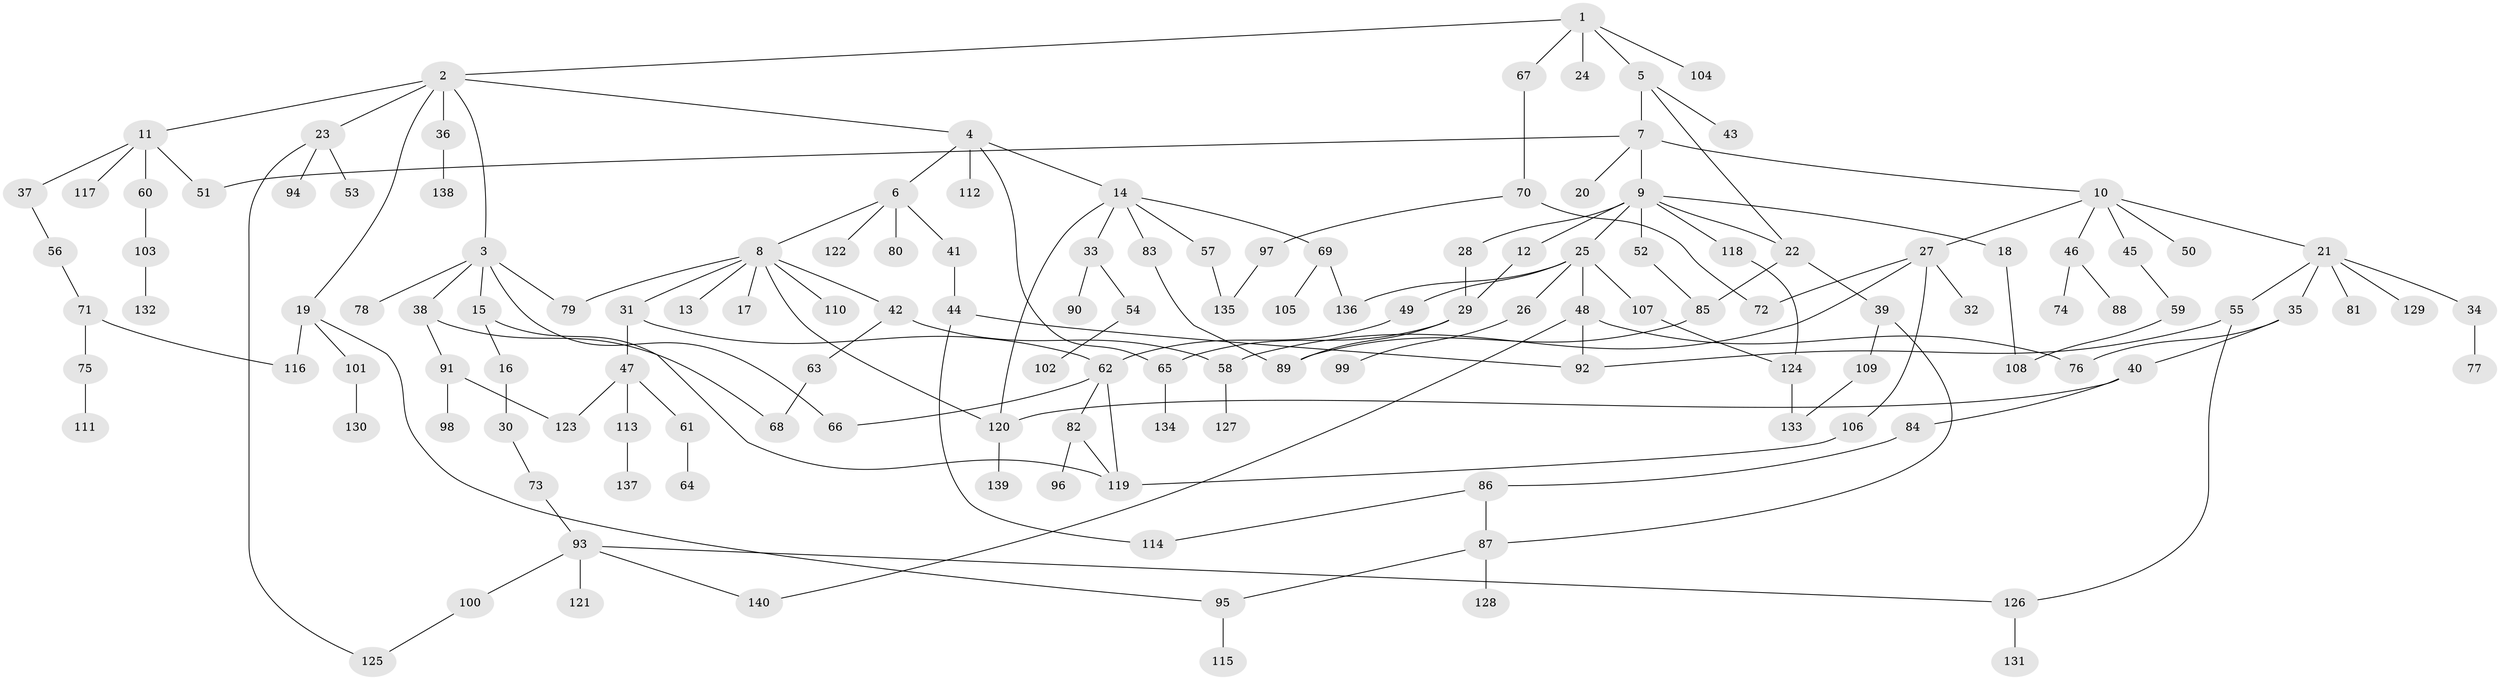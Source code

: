 // Generated by graph-tools (version 1.1) at 2025/13/03/09/25 04:13:18]
// undirected, 140 vertices, 173 edges
graph export_dot {
graph [start="1"]
  node [color=gray90,style=filled];
  1;
  2;
  3;
  4;
  5;
  6;
  7;
  8;
  9;
  10;
  11;
  12;
  13;
  14;
  15;
  16;
  17;
  18;
  19;
  20;
  21;
  22;
  23;
  24;
  25;
  26;
  27;
  28;
  29;
  30;
  31;
  32;
  33;
  34;
  35;
  36;
  37;
  38;
  39;
  40;
  41;
  42;
  43;
  44;
  45;
  46;
  47;
  48;
  49;
  50;
  51;
  52;
  53;
  54;
  55;
  56;
  57;
  58;
  59;
  60;
  61;
  62;
  63;
  64;
  65;
  66;
  67;
  68;
  69;
  70;
  71;
  72;
  73;
  74;
  75;
  76;
  77;
  78;
  79;
  80;
  81;
  82;
  83;
  84;
  85;
  86;
  87;
  88;
  89;
  90;
  91;
  92;
  93;
  94;
  95;
  96;
  97;
  98;
  99;
  100;
  101;
  102;
  103;
  104;
  105;
  106;
  107;
  108;
  109;
  110;
  111;
  112;
  113;
  114;
  115;
  116;
  117;
  118;
  119;
  120;
  121;
  122;
  123;
  124;
  125;
  126;
  127;
  128;
  129;
  130;
  131;
  132;
  133;
  134;
  135;
  136;
  137;
  138;
  139;
  140;
  1 -- 2;
  1 -- 5;
  1 -- 24;
  1 -- 67;
  1 -- 104;
  2 -- 3;
  2 -- 4;
  2 -- 11;
  2 -- 19;
  2 -- 23;
  2 -- 36;
  3 -- 15;
  3 -- 38;
  3 -- 66;
  3 -- 78;
  3 -- 79;
  4 -- 6;
  4 -- 14;
  4 -- 112;
  4 -- 65;
  5 -- 7;
  5 -- 22;
  5 -- 43;
  6 -- 8;
  6 -- 41;
  6 -- 80;
  6 -- 122;
  7 -- 9;
  7 -- 10;
  7 -- 20;
  7 -- 51;
  8 -- 13;
  8 -- 17;
  8 -- 31;
  8 -- 42;
  8 -- 79;
  8 -- 110;
  8 -- 120;
  9 -- 12;
  9 -- 18;
  9 -- 25;
  9 -- 28;
  9 -- 52;
  9 -- 118;
  9 -- 22;
  10 -- 21;
  10 -- 27;
  10 -- 45;
  10 -- 46;
  10 -- 50;
  11 -- 37;
  11 -- 51;
  11 -- 60;
  11 -- 117;
  12 -- 29;
  14 -- 33;
  14 -- 57;
  14 -- 69;
  14 -- 83;
  14 -- 120;
  15 -- 16;
  15 -- 119;
  16 -- 30;
  18 -- 108;
  19 -- 95;
  19 -- 101;
  19 -- 116;
  21 -- 34;
  21 -- 35;
  21 -- 55;
  21 -- 81;
  21 -- 129;
  22 -- 39;
  22 -- 85;
  23 -- 53;
  23 -- 94;
  23 -- 125;
  25 -- 26;
  25 -- 48;
  25 -- 49;
  25 -- 107;
  25 -- 136;
  26 -- 99;
  27 -- 32;
  27 -- 72;
  27 -- 106;
  27 -- 58;
  28 -- 29;
  29 -- 65;
  29 -- 89;
  30 -- 73;
  31 -- 47;
  31 -- 62;
  33 -- 54;
  33 -- 90;
  34 -- 77;
  35 -- 40;
  35 -- 76;
  36 -- 138;
  37 -- 56;
  38 -- 68;
  38 -- 91;
  39 -- 87;
  39 -- 109;
  40 -- 84;
  40 -- 120;
  41 -- 44;
  42 -- 58;
  42 -- 63;
  44 -- 92;
  44 -- 114;
  45 -- 59;
  46 -- 74;
  46 -- 88;
  47 -- 61;
  47 -- 113;
  47 -- 123;
  48 -- 76;
  48 -- 140;
  48 -- 92;
  49 -- 62;
  52 -- 85;
  54 -- 102;
  55 -- 92;
  55 -- 126;
  56 -- 71;
  57 -- 135;
  58 -- 127;
  59 -- 108;
  60 -- 103;
  61 -- 64;
  62 -- 82;
  62 -- 119;
  62 -- 66;
  63 -- 68;
  65 -- 134;
  67 -- 70;
  69 -- 105;
  69 -- 136;
  70 -- 97;
  70 -- 72;
  71 -- 75;
  71 -- 116;
  73 -- 93;
  75 -- 111;
  82 -- 96;
  82 -- 119;
  83 -- 89;
  84 -- 86;
  85 -- 89;
  86 -- 114;
  86 -- 87;
  87 -- 128;
  87 -- 95;
  91 -- 98;
  91 -- 123;
  93 -- 100;
  93 -- 121;
  93 -- 140;
  93 -- 126;
  95 -- 115;
  97 -- 135;
  100 -- 125;
  101 -- 130;
  103 -- 132;
  106 -- 119;
  107 -- 124;
  109 -- 133;
  113 -- 137;
  118 -- 124;
  120 -- 139;
  124 -- 133;
  126 -- 131;
}
